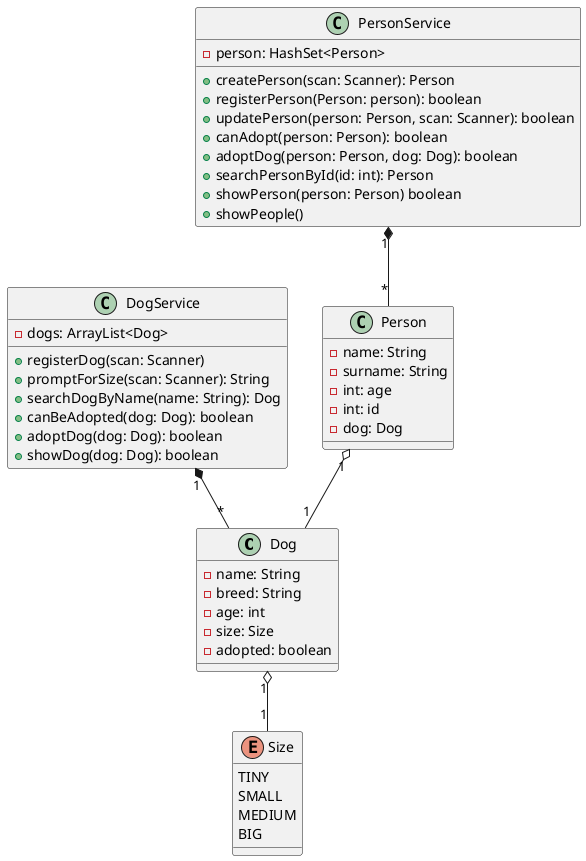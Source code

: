 @startuml EjExtra01
scale 1

Class Dog {
    -name: String
    -breed: String
    -age: int
    -size: Size
    -adopted: boolean
}

enum Size {
    TINY
    SMALL
    MEDIUM
    BIG
}

Class DogService {
    -dogs: ArrayList<Dog>

    +registerDog(scan: Scanner)
    +promptForSize(scan: Scanner): String
    +searchDogByName(name: String): Dog
    +canBeAdopted(dog: Dog): boolean
    +adoptDog(dog: Dog): boolean
    +showDog(dog: Dog): boolean
}

Class Person {
    -name: String
    -surname: String
    -int: age
    -int: id
    -dog: Dog
}

Class PersonService {
    -person: HashSet<Person>

    +createPerson(scan: Scanner): Person
    +registerPerson(Person: person): boolean
    +updatePerson(person: Person, scan: Scanner): boolean
    +canAdopt(person: Person): boolean
    +adoptDog(person: Person, dog: Dog): boolean
    +searchPersonById(id: int): Person
    +showPerson(person: Person) boolean
    +showPeople()
}

Person "1" o-- "1" Dog
PersonService "1" *-- "*" Person
DogService "1" *-- "*" Dog
Dog "1" o-- "1" Size

